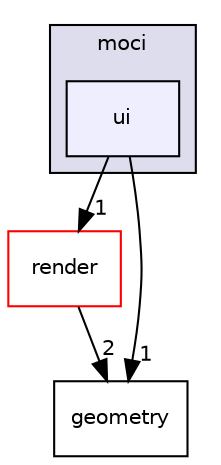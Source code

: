 digraph "/home/travis/build/tobanteAudio/moci/moci/moci/ui" {
  compound=true
  node [ fontsize="10", fontname="Helvetica"];
  edge [ labelfontsize="10", labelfontname="Helvetica"];
  subgraph clusterdir_333a267e1f4f4a8648b19d505e67864a {
    graph [ bgcolor="#ddddee", pencolor="black", label="moci" fontname="Helvetica", fontsize="10", URL="dir_333a267e1f4f4a8648b19d505e67864a.html"]
  dir_4fd6c6bd7402077f5aa2695aaae63c3c [shape=box, label="ui", style="filled", fillcolor="#eeeeff", pencolor="black", URL="dir_4fd6c6bd7402077f5aa2695aaae63c3c.html"];
  }
  dir_c301b679d30187b36c8d823e7fedae1a [shape=box label="render" fillcolor="white" style="filled" color="red" URL="dir_c301b679d30187b36c8d823e7fedae1a.html"];
  dir_15dcee423ef121424dc044f8de3e0294 [shape=box label="geometry" URL="dir_15dcee423ef121424dc044f8de3e0294.html"];
  dir_c301b679d30187b36c8d823e7fedae1a->dir_15dcee423ef121424dc044f8de3e0294 [headlabel="2", labeldistance=1.5 headhref="dir_000011_000007.html"];
  dir_4fd6c6bd7402077f5aa2695aaae63c3c->dir_c301b679d30187b36c8d823e7fedae1a [headlabel="1", labeldistance=1.5 headhref="dir_000019_000011.html"];
  dir_4fd6c6bd7402077f5aa2695aaae63c3c->dir_15dcee423ef121424dc044f8de3e0294 [headlabel="1", labeldistance=1.5 headhref="dir_000019_000007.html"];
}
